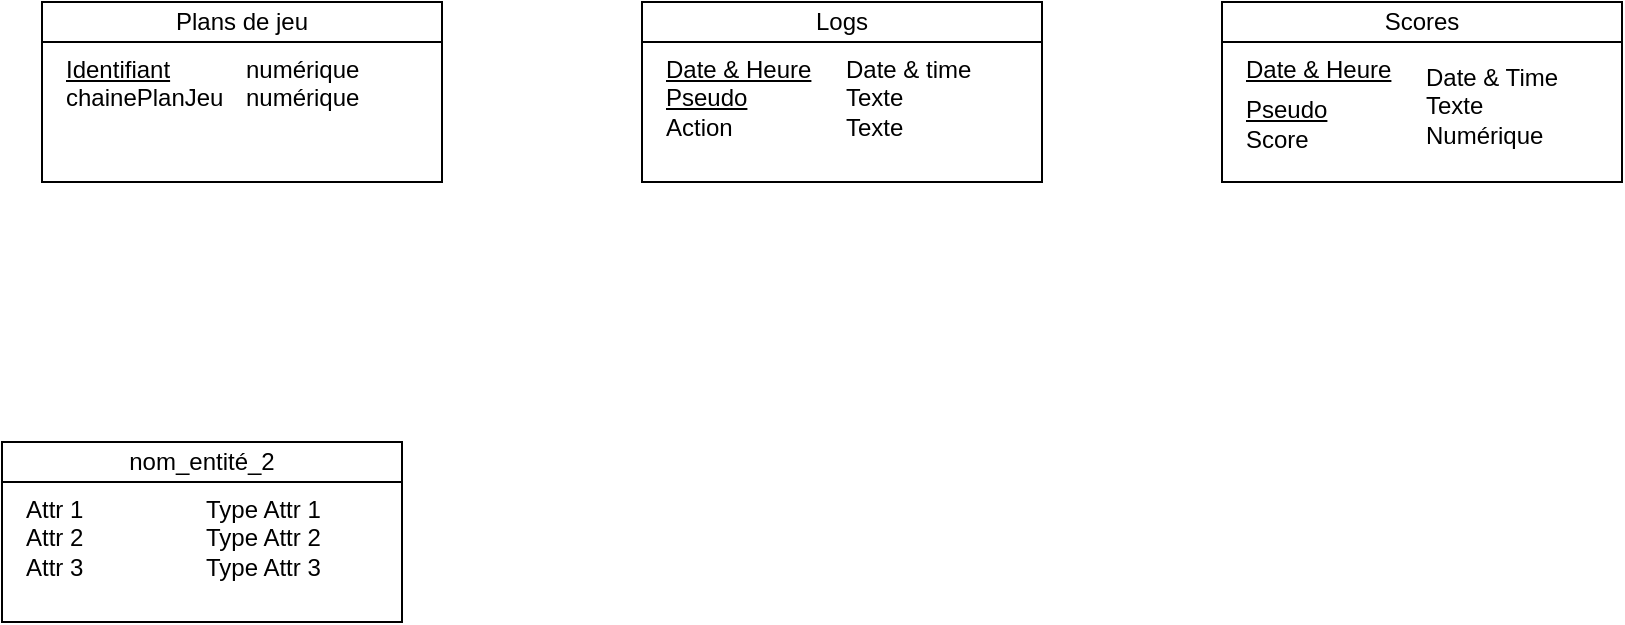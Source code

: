<mxfile version="12.9.3" type="device"><diagram name="Page-1" id="2ca16b54-16f6-2749-3443-fa8db7711227"><mxGraphModel dx="1422" dy="846" grid="1" gridSize="10" guides="1" tooltips="1" connect="1" arrows="1" fold="1" page="1" pageScale="1" pageWidth="1100" pageHeight="850" background="#ffffff" math="0" shadow="0"><root><mxCell id="0"/><mxCell id="1" parent="0"/><mxCell id="2ed32ef02a7f4228-1" value="&lt;div style=&quot;box-sizing: border-box ; width: 100% ; padding: 2px&quot;&gt;&lt;br&gt;&lt;/div&gt;" style="verticalAlign=top;align=center;overflow=fill;html=1;rounded=0;shadow=0;comic=0;labelBackgroundColor=none;strokeColor=#000000;strokeWidth=1;fillColor=#ffffff;fontFamily=Verdana;fontSize=12;fontColor=#000000;" parent="1" vertex="1"><mxGeometry x="90" y="100" width="200" height="90" as="geometry"/></mxCell><mxCell id="Gy9qdy7r6_L6vcuzWhop-16" value="&lt;div style=&quot;box-sizing: border-box ; width: 100% ; padding: 2px&quot;&gt;&lt;br&gt;&lt;/div&gt;" style="verticalAlign=top;align=center;overflow=fill;html=1;rounded=0;shadow=0;comic=0;labelBackgroundColor=none;strokeColor=#000000;strokeWidth=1;fillColor=#ffffff;fontFamily=Verdana;fontSize=12;fontColor=#000000;" parent="1" vertex="1"><mxGeometry x="680" y="100" width="200" height="90" as="geometry"/></mxCell><mxCell id="SjU_2BTI9DgWFUzOwO9X-2" value="Plans de jeu" style="rounded=0;whiteSpace=wrap;html=1;" parent="1" vertex="1"><mxGeometry x="90" y="100" width="200" height="20" as="geometry"/></mxCell><mxCell id="SjU_2BTI9DgWFUzOwO9X-3" value="Scores" style="rounded=0;whiteSpace=wrap;html=1;" parent="1" vertex="1"><mxGeometry x="680" y="100" width="200" height="20" as="geometry"/></mxCell><mxCell id="SjU_2BTI9DgWFUzOwO9X-4" value="&lt;u&gt;Identifiant&lt;/u&gt;&lt;br&gt;chainePlanJeu" style="text;html=1;strokeColor=none;fillColor=none;align=left;verticalAlign=top;whiteSpace=wrap;rounded=0;fontStyle=0" parent="1" vertex="1"><mxGeometry x="100" y="120" width="90" height="20" as="geometry"/></mxCell><mxCell id="SjU_2BTI9DgWFUzOwO9X-6" value="numérique&lt;br&gt;numérique" style="text;html=1;strokeColor=none;fillColor=none;align=left;verticalAlign=top;whiteSpace=wrap;rounded=0;" parent="1" vertex="1"><mxGeometry x="190" y="120" width="100" height="20" as="geometry"/></mxCell><mxCell id="SjU_2BTI9DgWFUzOwO9X-8" value="&lt;u&gt;Date &amp;amp; Heure&lt;/u&gt;" style="text;html=1;strokeColor=none;fillColor=none;align=left;verticalAlign=top;whiteSpace=wrap;rounded=0;" parent="1" vertex="1"><mxGeometry x="690" y="120" width="90" height="20" as="geometry"/></mxCell><mxCell id="It15ggRol-H1Tee9UffG-15" value="&lt;u&gt;Pseudo&lt;/u&gt;" style="text;html=1;strokeColor=none;fillColor=none;align=left;verticalAlign=top;whiteSpace=wrap;rounded=0;" parent="1" vertex="1"><mxGeometry x="690" y="140" width="90" height="20" as="geometry"/></mxCell><mxCell id="It15ggRol-H1Tee9UffG-17" value="Score" style="text;html=1;strokeColor=none;fillColor=none;align=left;verticalAlign=top;whiteSpace=wrap;rounded=0;" parent="1" vertex="1"><mxGeometry x="690" y="155" width="90" height="20" as="geometry"/></mxCell><mxCell id="SjU_2BTI9DgWFUzOwO9X-10" value="Date &amp;amp; Time&lt;br&gt;Texte&lt;br&gt;Numérique" style="text;html=1;strokeColor=none;fillColor=none;align=left;verticalAlign=top;whiteSpace=wrap;rounded=0;" parent="1" vertex="1"><mxGeometry x="780" y="124" width="100" height="20" as="geometry"/></mxCell><mxCell id="It15ggRol-H1Tee9UffG-3" value="&lt;div style=&quot;box-sizing: border-box ; width: 100% ; padding: 2px&quot;&gt;&lt;br&gt;&lt;/div&gt;" style="verticalAlign=top;align=center;overflow=fill;html=1;rounded=0;shadow=0;comic=0;labelBackgroundColor=none;strokeColor=#000000;strokeWidth=1;fillColor=#ffffff;fontFamily=Verdana;fontSize=12;fontColor=#000000;" parent="1" vertex="1"><mxGeometry x="390" y="100" width="200" height="90" as="geometry"/></mxCell><mxCell id="It15ggRol-H1Tee9UffG-4" value="Logs" style="rounded=0;whiteSpace=wrap;html=1;" parent="1" vertex="1"><mxGeometry x="390" y="100" width="200" height="20" as="geometry"/></mxCell><mxCell id="It15ggRol-H1Tee9UffG-5" value="&lt;u&gt;Date &amp;amp; Heure&lt;/u&gt;&lt;br&gt;&lt;u&gt;Pseudo&lt;/u&gt;&lt;br&gt;Action" style="text;html=1;strokeColor=none;fillColor=none;align=left;verticalAlign=top;whiteSpace=wrap;rounded=0;" parent="1" vertex="1"><mxGeometry x="400" y="120" width="90" height="20" as="geometry"/></mxCell><mxCell id="It15ggRol-H1Tee9UffG-6" value="Date &amp;amp; time&lt;br&gt;Texte&lt;br&gt;Texte" style="text;html=1;strokeColor=none;fillColor=none;align=left;verticalAlign=top;whiteSpace=wrap;rounded=0;" parent="1" vertex="1"><mxGeometry x="490" y="120" width="100" height="20" as="geometry"/></mxCell><mxCell id="It15ggRol-H1Tee9UffG-7" value="&lt;div style=&quot;box-sizing: border-box ; width: 100% ; padding: 2px&quot;&gt;&lt;br&gt;&lt;/div&gt;" style="verticalAlign=top;align=center;overflow=fill;html=1;rounded=0;shadow=0;comic=0;labelBackgroundColor=none;strokeColor=#000000;strokeWidth=1;fillColor=#ffffff;fontFamily=Verdana;fontSize=12;fontColor=#000000;" parent="1" vertex="1"><mxGeometry x="70" y="320" width="200" height="90" as="geometry"/></mxCell><mxCell id="It15ggRol-H1Tee9UffG-8" value="nom_entité_2" style="rounded=0;whiteSpace=wrap;html=1;" parent="1" vertex="1"><mxGeometry x="70" y="320" width="200" height="20" as="geometry"/></mxCell><mxCell id="It15ggRol-H1Tee9UffG-9" value="Attr 1&lt;br&gt;Attr 2&lt;br&gt;Attr 3" style="text;html=1;strokeColor=none;fillColor=none;align=left;verticalAlign=top;whiteSpace=wrap;rounded=0;" parent="1" vertex="1"><mxGeometry x="80" y="340" width="90" height="20" as="geometry"/></mxCell><mxCell id="It15ggRol-H1Tee9UffG-10" value="Type Attr 1&lt;br&gt;Type Attr 2&lt;br&gt;Type Attr 3" style="text;html=1;strokeColor=none;fillColor=none;align=left;verticalAlign=top;whiteSpace=wrap;rounded=0;" parent="1" vertex="1"><mxGeometry x="170" y="340" width="100" height="20" as="geometry"/></mxCell></root></mxGraphModel></diagram></mxfile>